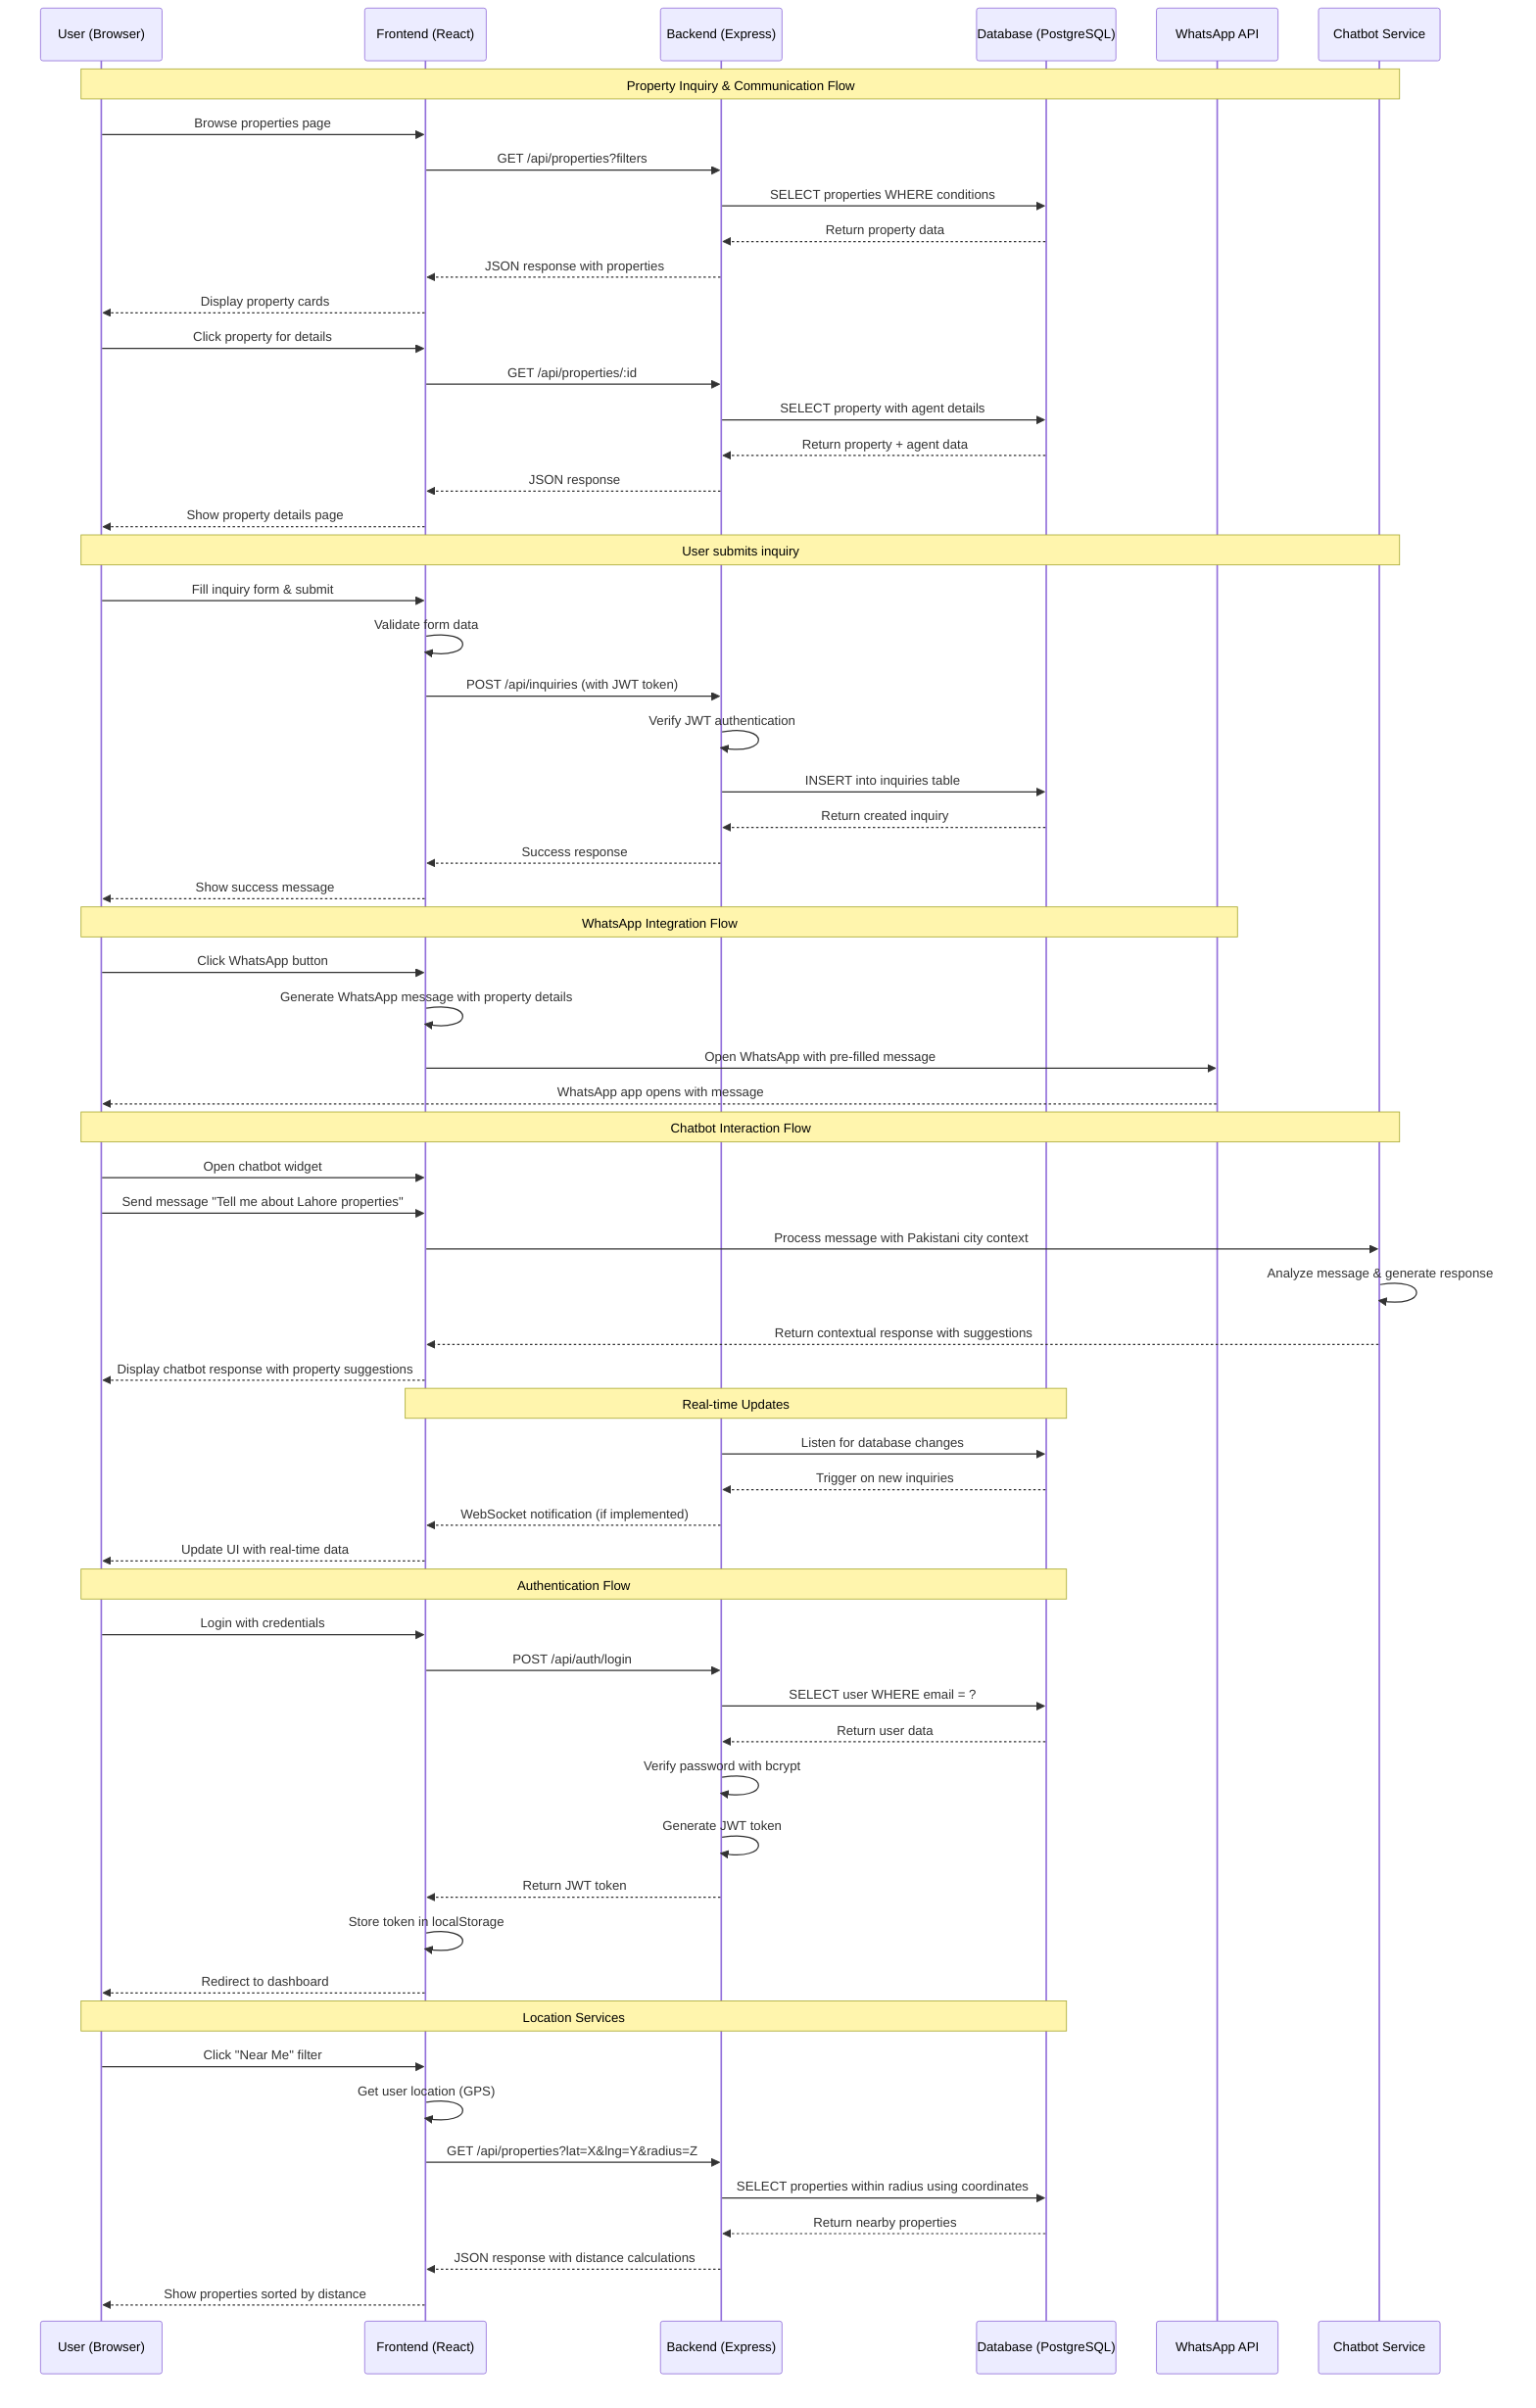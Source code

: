 sequenceDiagram
    participant U as User (Browser)
    participant F as Frontend (React)
    participant B as Backend (Express)
    participant D as Database (PostgreSQL)
    participant W as WhatsApp API
    participant C as Chatbot Service
    
    Note over U,C: Property Inquiry & Communication Flow
    
    U->>F: Browse properties page
    F->>B: GET /api/properties?filters
    B->>D: SELECT properties WHERE conditions
    D-->>B: Return property data
    B-->>F: JSON response with properties
    F-->>U: Display property cards
    
    U->>F: Click property for details
    F->>B: GET /api/properties/:id
    B->>D: SELECT property with agent details
    D-->>B: Return property + agent data
    B-->>F: JSON response
    F-->>U: Show property details page
    
    Note over U,C: User submits inquiry
    U->>F: Fill inquiry form & submit
    F->>F: Validate form data
    F->>B: POST /api/inquiries (with JWT token)
    B->>B: Verify JWT authentication
    B->>D: INSERT into inquiries table
    D-->>B: Return created inquiry
    B-->>F: Success response
    F-->>U: Show success message
    
    Note over U,W: WhatsApp Integration Flow
    U->>F: Click WhatsApp button
    F->>F: Generate WhatsApp message with property details
    F->>W: Open WhatsApp with pre-filled message
    W-->>U: WhatsApp app opens with message
    
    Note over U,C: Chatbot Interaction Flow
    U->>F: Open chatbot widget
    U->>F: Send message "Tell me about Lahore properties"
    F->>C: Process message with Pakistani city context
    C->>C: Analyze message & generate response
    C-->>F: Return contextual response with suggestions
    F-->>U: Display chatbot response with property suggestions
    
    Note over F,D: Real-time Updates
    B->>D: Listen for database changes
    D-->>B: Trigger on new inquiries
    B-->>F: WebSocket notification (if implemented)
    F-->>U: Update UI with real-time data
    
    Note over U,D: Authentication Flow
    U->>F: Login with credentials
    F->>B: POST /api/auth/login
    B->>D: SELECT user WHERE email = ?
    D-->>B: Return user data
    B->>B: Verify password with bcrypt
    B->>B: Generate JWT token
    B-->>F: Return JWT token
    F->>F: Store token in localStorage
    F-->>U: Redirect to dashboard
    
    Note over U,D: Location Services
    U->>F: Click "Near Me" filter
    F->>F: Get user location (GPS)
    F->>B: GET /api/properties?lat=X&lng=Y&radius=Z
    B->>D: SELECT properties within radius using coordinates
    D-->>B: Return nearby properties
    B-->>F: JSON response with distance calculations
    F-->>U: Show properties sorted by distance
